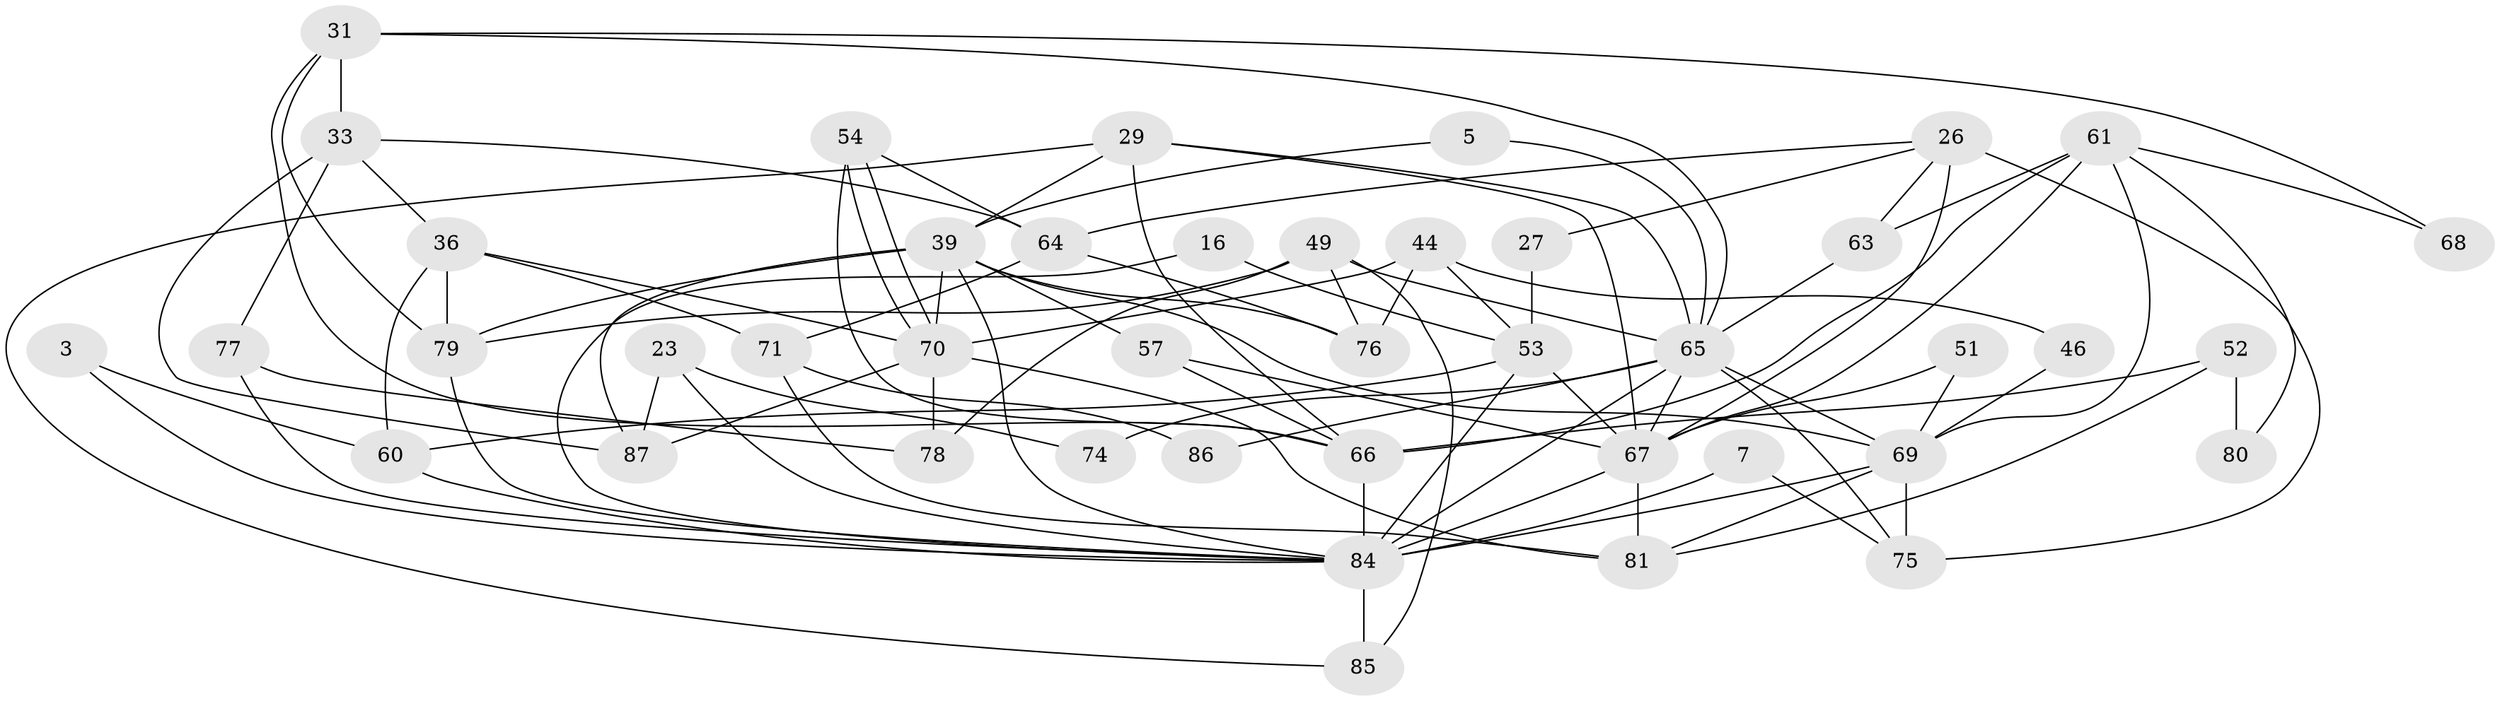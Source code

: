 // original degree distribution, {4: 0.25287356321839083, 2: 0.16091954022988506, 3: 0.27586206896551724, 8: 0.034482758620689655, 6: 0.16091954022988506, 5: 0.10344827586206896, 7: 0.011494252873563218}
// Generated by graph-tools (version 1.1) at 2025/49/03/09/25 04:49:54]
// undirected, 43 vertices, 97 edges
graph export_dot {
graph [start="1"]
  node [color=gray90,style=filled];
  3;
  5;
  7;
  16;
  23;
  26 [super="+20"];
  27;
  29;
  31 [super="+4"];
  33;
  36 [super="+18"];
  39 [super="+25+34"];
  44;
  46;
  49 [super="+14+22+48"];
  51;
  52;
  53 [super="+38"];
  54;
  57;
  60;
  61 [super="+19"];
  63 [super="+9"];
  64 [super="+24"];
  65 [super="+10+28+37"];
  66 [super="+40"];
  67 [super="+50+35+59"];
  68;
  69 [super="+30+42"];
  70 [super="+43"];
  71;
  74;
  75 [super="+58"];
  76 [super="+56"];
  77;
  78;
  79 [super="+72"];
  80;
  81;
  84 [super="+17+73+45"];
  85 [super="+32+83+82"];
  86;
  87 [super="+15"];
  3 -- 84;
  3 -- 60;
  5 -- 65;
  5 -- 39;
  7 -- 75;
  7 -- 84 [weight=2];
  16 -- 53;
  16 -- 84;
  23 -- 87 [weight=2];
  23 -- 84;
  23 -- 74;
  26 -- 75 [weight=2];
  26 -- 27;
  26 -- 63;
  26 -- 64;
  26 -- 67;
  27 -- 53;
  29 -- 65 [weight=2];
  29 -- 66 [weight=2];
  29 -- 39;
  29 -- 67;
  29 -- 85 [weight=2];
  31 -- 79;
  31 -- 33;
  31 -- 66;
  31 -- 68;
  31 -- 65;
  33 -- 77;
  33 -- 87 [weight=2];
  33 -- 36;
  33 -- 64;
  36 -- 79;
  36 -- 60;
  36 -- 71;
  36 -- 70;
  39 -- 69 [weight=2];
  39 -- 87;
  39 -- 76;
  39 -- 79;
  39 -- 84 [weight=3];
  39 -- 57;
  39 -- 70;
  44 -- 76 [weight=2];
  44 -- 46;
  44 -- 53;
  44 -- 70;
  46 -- 69;
  49 -- 76;
  49 -- 78;
  49 -- 65 [weight=4];
  49 -- 79 [weight=3];
  49 -- 85;
  51 -- 69;
  51 -- 67;
  52 -- 81;
  52 -- 66;
  52 -- 80;
  53 -- 84 [weight=4];
  53 -- 60;
  53 -- 67 [weight=2];
  54 -- 66;
  54 -- 70;
  54 -- 70;
  54 -- 64;
  57 -- 66;
  57 -- 67;
  60 -- 84 [weight=2];
  61 -- 66;
  61 -- 69 [weight=2];
  61 -- 80;
  61 -- 68;
  61 -- 63 [weight=2];
  61 -- 67;
  63 -- 65;
  64 -- 71;
  64 -- 76;
  65 -- 74;
  65 -- 86;
  65 -- 67 [weight=3];
  65 -- 75 [weight=2];
  65 -- 84;
  65 -- 69;
  66 -- 84;
  67 -- 81;
  67 -- 84 [weight=2];
  69 -- 75 [weight=2];
  69 -- 81;
  69 -- 84 [weight=2];
  70 -- 78;
  70 -- 87;
  70 -- 81;
  71 -- 81;
  71 -- 86;
  77 -- 78;
  77 -- 84;
  79 -- 84;
  84 -- 85 [weight=3];
}
